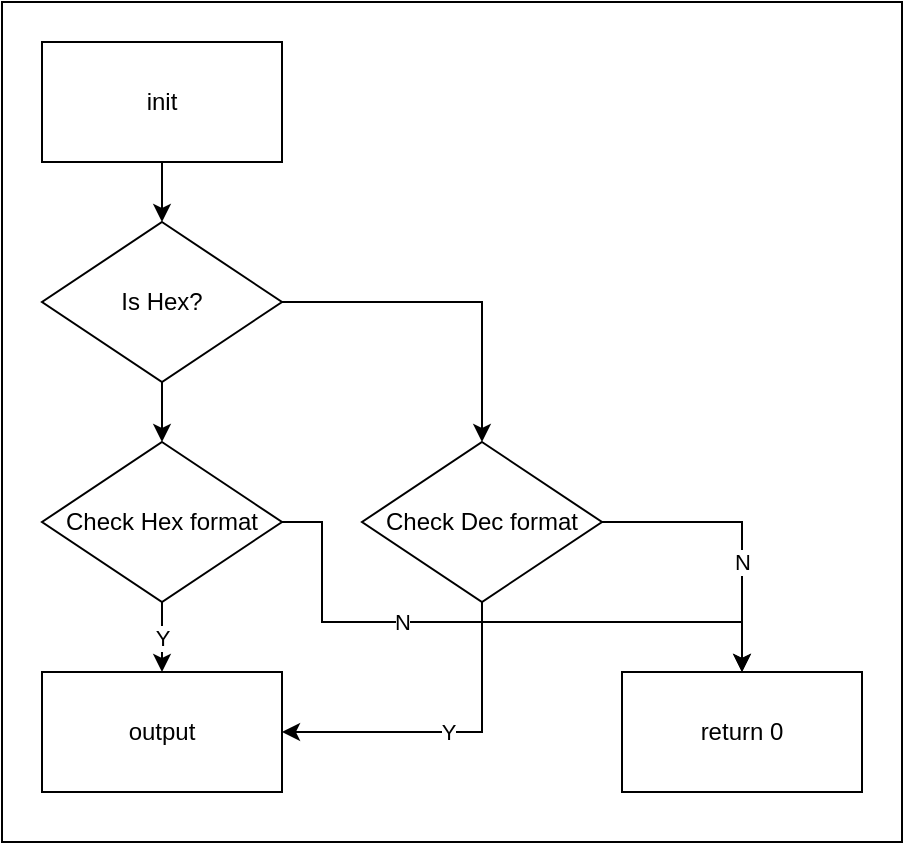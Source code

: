<mxfile version="13.7.3" type="device"><diagram id="eu4FTeKiVeAuqkkTagoA" name="第1頁"><mxGraphModel dx="905" dy="672" grid="1" gridSize="10" guides="1" tooltips="1" connect="1" arrows="1" fold="1" page="1" pageScale="1" pageWidth="827" pageHeight="1169" math="0" shadow="0"><root><mxCell id="0"/><mxCell id="1" parent="0"/><mxCell id="vqWgbGc5__zy74MvZZnW-19" value="" style="rounded=0;whiteSpace=wrap;html=1;" vertex="1" parent="1"><mxGeometry x="150" y="190" width="450" height="420" as="geometry"/></mxCell><mxCell id="vqWgbGc5__zy74MvZZnW-10" value="" style="edgeStyle=orthogonalEdgeStyle;rounded=0;orthogonalLoop=1;jettySize=auto;html=1;" edge="1" parent="1" source="vqWgbGc5__zy74MvZZnW-1" target="vqWgbGc5__zy74MvZZnW-9"><mxGeometry relative="1" as="geometry"/></mxCell><mxCell id="vqWgbGc5__zy74MvZZnW-12" style="edgeStyle=orthogonalEdgeStyle;rounded=0;orthogonalLoop=1;jettySize=auto;html=1;exitX=1;exitY=0.5;exitDx=0;exitDy=0;" edge="1" parent="1" source="vqWgbGc5__zy74MvZZnW-1" target="vqWgbGc5__zy74MvZZnW-11"><mxGeometry relative="1" as="geometry"/></mxCell><mxCell id="vqWgbGc5__zy74MvZZnW-1" value="Is Hex?" style="rhombus;whiteSpace=wrap;html=1;" vertex="1" parent="1"><mxGeometry x="170" y="300" width="120" height="80" as="geometry"/></mxCell><mxCell id="vqWgbGc5__zy74MvZZnW-4" value="" style="edgeStyle=orthogonalEdgeStyle;rounded=0;orthogonalLoop=1;jettySize=auto;html=1;" edge="1" parent="1" source="vqWgbGc5__zy74MvZZnW-3" target="vqWgbGc5__zy74MvZZnW-1"><mxGeometry relative="1" as="geometry"/></mxCell><mxCell id="vqWgbGc5__zy74MvZZnW-3" value="init" style="rounded=0;whiteSpace=wrap;html=1;" vertex="1" parent="1"><mxGeometry x="170" y="210" width="120" height="60" as="geometry"/></mxCell><mxCell id="vqWgbGc5__zy74MvZZnW-14" value="Y" style="edgeStyle=orthogonalEdgeStyle;rounded=0;orthogonalLoop=1;jettySize=auto;html=1;" edge="1" parent="1" source="vqWgbGc5__zy74MvZZnW-9" target="vqWgbGc5__zy74MvZZnW-13"><mxGeometry relative="1" as="geometry"/></mxCell><mxCell id="vqWgbGc5__zy74MvZZnW-18" value="N" style="edgeStyle=orthogonalEdgeStyle;rounded=0;orthogonalLoop=1;jettySize=auto;html=1;exitX=1;exitY=0.5;exitDx=0;exitDy=0;entryX=0.5;entryY=0;entryDx=0;entryDy=0;" edge="1" parent="1" source="vqWgbGc5__zy74MvZZnW-9" target="vqWgbGc5__zy74MvZZnW-16"><mxGeometry x="-0.279" relative="1" as="geometry"><Array as="points"><mxPoint x="310" y="450"/><mxPoint x="310" y="500"/><mxPoint x="520" y="500"/></Array><mxPoint as="offset"/></mxGeometry></mxCell><mxCell id="vqWgbGc5__zy74MvZZnW-9" value="Check Hex format" style="rhombus;whiteSpace=wrap;html=1;" vertex="1" parent="1"><mxGeometry x="170" y="410" width="120" height="80" as="geometry"/></mxCell><mxCell id="vqWgbGc5__zy74MvZZnW-15" value="Y" style="edgeStyle=orthogonalEdgeStyle;rounded=0;orthogonalLoop=1;jettySize=auto;html=1;exitX=0.5;exitY=1;exitDx=0;exitDy=0;entryX=1;entryY=0.5;entryDx=0;entryDy=0;" edge="1" parent="1" source="vqWgbGc5__zy74MvZZnW-11" target="vqWgbGc5__zy74MvZZnW-13"><mxGeometry relative="1" as="geometry"/></mxCell><mxCell id="vqWgbGc5__zy74MvZZnW-17" value="N" style="edgeStyle=orthogonalEdgeStyle;rounded=0;orthogonalLoop=1;jettySize=auto;html=1;exitX=1;exitY=0.5;exitDx=0;exitDy=0;entryX=0.5;entryY=0;entryDx=0;entryDy=0;" edge="1" parent="1" source="vqWgbGc5__zy74MvZZnW-11" target="vqWgbGc5__zy74MvZZnW-16"><mxGeometry x="-0.034" y="-20" relative="1" as="geometry"><mxPoint x="520" y="420" as="targetPoint"/><mxPoint x="20" y="20" as="offset"/></mxGeometry></mxCell><mxCell id="vqWgbGc5__zy74MvZZnW-11" value="Check Dec format" style="rhombus;whiteSpace=wrap;html=1;" vertex="1" parent="1"><mxGeometry x="330" y="410" width="120" height="80" as="geometry"/></mxCell><mxCell id="vqWgbGc5__zy74MvZZnW-13" value="output" style="rounded=0;whiteSpace=wrap;html=1;" vertex="1" parent="1"><mxGeometry x="170" y="525" width="120" height="60" as="geometry"/></mxCell><mxCell id="vqWgbGc5__zy74MvZZnW-16" value="return 0" style="rounded=0;whiteSpace=wrap;html=1;" vertex="1" parent="1"><mxGeometry x="460" y="525" width="120" height="60" as="geometry"/></mxCell></root></mxGraphModel></diagram></mxfile>